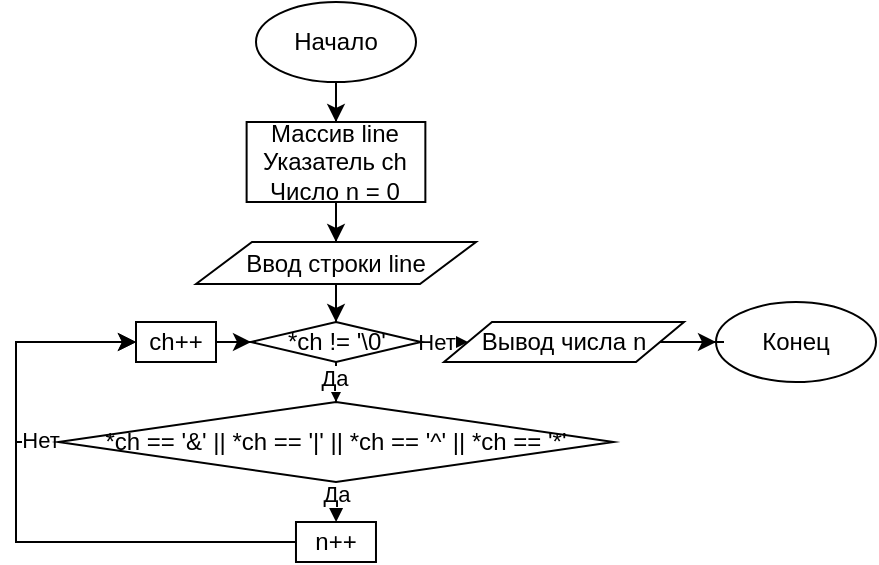 <mxfile version="13.1.11" type="device"><diagram id="C5RBs43oDa-KdzZeNtuy" name="Page-1"><mxGraphModel dx="767" dy="305" grid="1" gridSize="10" guides="1" tooltips="1" connect="1" arrows="1" fold="1" page="1" pageScale="1" pageWidth="827" pageHeight="1169" math="0" shadow="0"><root><mxCell id="WIyWlLk6GJQsqaUBKTNV-0"/><mxCell id="WIyWlLk6GJQsqaUBKTNV-1" parent="WIyWlLk6GJQsqaUBKTNV-0"/><mxCell id="fGXwdbJ8hSiZ8CcaIuds-39" style="edgeStyle=orthogonalEdgeStyle;rounded=0;orthogonalLoop=1;jettySize=auto;html=1;entryX=0.5;entryY=0;entryDx=0;entryDy=0;" edge="1" parent="WIyWlLk6GJQsqaUBKTNV-1" source="fGXwdbJ8hSiZ8CcaIuds-40" target="fGXwdbJ8hSiZ8CcaIuds-42"><mxGeometry relative="1" as="geometry"/></mxCell><mxCell id="fGXwdbJ8hSiZ8CcaIuds-40" value="Начало" style="ellipse;whiteSpace=wrap;html=1;" vertex="1" parent="WIyWlLk6GJQsqaUBKTNV-1"><mxGeometry x="200" y="80" width="80" height="40" as="geometry"/></mxCell><mxCell id="fGXwdbJ8hSiZ8CcaIuds-62" style="edgeStyle=orthogonalEdgeStyle;rounded=0;orthogonalLoop=1;jettySize=auto;html=1;entryX=0.5;entryY=0;entryDx=0;entryDy=0;" edge="1" parent="WIyWlLk6GJQsqaUBKTNV-1" source="fGXwdbJ8hSiZ8CcaIuds-42" target="fGXwdbJ8hSiZ8CcaIuds-44"><mxGeometry relative="1" as="geometry"/></mxCell><mxCell id="fGXwdbJ8hSiZ8CcaIuds-42" value="&lt;div&gt;Массив line&lt;/div&gt;&lt;div&gt;Указатель ch&lt;/div&gt;&lt;div&gt;&lt;span&gt;Число n = 0&lt;/span&gt;&lt;/div&gt;" style="rounded=0;whiteSpace=wrap;html=1;" vertex="1" parent="WIyWlLk6GJQsqaUBKTNV-1"><mxGeometry x="195.31" y="140" width="89.37" height="40" as="geometry"/></mxCell><mxCell id="fGXwdbJ8hSiZ8CcaIuds-64" style="edgeStyle=orthogonalEdgeStyle;rounded=0;orthogonalLoop=1;jettySize=auto;html=1;" edge="1" parent="WIyWlLk6GJQsqaUBKTNV-1" source="fGXwdbJ8hSiZ8CcaIuds-44" target="fGXwdbJ8hSiZ8CcaIuds-49"><mxGeometry relative="1" as="geometry"/></mxCell><mxCell id="fGXwdbJ8hSiZ8CcaIuds-44" value="Ввод строки line" style="shape=parallelogram;perimeter=parallelogramPerimeter;whiteSpace=wrap;html=1;fontFamily=Helvetica;fontSize=12;fontColor=#000000;align=center;strokeColor=#000000;fillColor=#ffffff;" vertex="1" parent="WIyWlLk6GJQsqaUBKTNV-1"><mxGeometry x="170" y="200" width="140" height="21" as="geometry"/></mxCell><mxCell id="fGXwdbJ8hSiZ8CcaIuds-45" value="Конец" style="ellipse;whiteSpace=wrap;html=1;" vertex="1" parent="WIyWlLk6GJQsqaUBKTNV-1"><mxGeometry x="430" y="230" width="80" height="40" as="geometry"/></mxCell><mxCell id="fGXwdbJ8hSiZ8CcaIuds-93" style="edgeStyle=orthogonalEdgeStyle;rounded=0;orthogonalLoop=1;jettySize=auto;html=1;entryX=0.5;entryY=0;entryDx=0;entryDy=0;" edge="1" parent="WIyWlLk6GJQsqaUBKTNV-1" source="fGXwdbJ8hSiZ8CcaIuds-49" target="fGXwdbJ8hSiZ8CcaIuds-92"><mxGeometry relative="1" as="geometry"/></mxCell><mxCell id="fGXwdbJ8hSiZ8CcaIuds-94" value="Да" style="edgeLabel;html=1;align=center;verticalAlign=middle;resizable=0;points=[];" vertex="1" connectable="0" parent="fGXwdbJ8hSiZ8CcaIuds-93"><mxGeometry x="0.6" y="-1" relative="1" as="geometry"><mxPoint as="offset"/></mxGeometry></mxCell><mxCell id="fGXwdbJ8hSiZ8CcaIuds-105" value="Нет" style="edgeStyle=orthogonalEdgeStyle;rounded=0;orthogonalLoop=1;jettySize=auto;html=1;" edge="1" parent="WIyWlLk6GJQsqaUBKTNV-1" source="fGXwdbJ8hSiZ8CcaIuds-49" target="fGXwdbJ8hSiZ8CcaIuds-104"><mxGeometry x="0.603" relative="1" as="geometry"><mxPoint as="offset"/></mxGeometry></mxCell><mxCell id="fGXwdbJ8hSiZ8CcaIuds-49" value="*ch != '\0'" style="rhombus;whiteSpace=wrap;html=1;" vertex="1" parent="WIyWlLk6GJQsqaUBKTNV-1"><mxGeometry x="197.5" y="240" width="85" height="20" as="geometry"/></mxCell><mxCell id="fGXwdbJ8hSiZ8CcaIuds-91" style="edgeStyle=orthogonalEdgeStyle;rounded=0;orthogonalLoop=1;jettySize=auto;html=1;entryX=0;entryY=0.5;entryDx=0;entryDy=0;" edge="1" parent="WIyWlLk6GJQsqaUBKTNV-1" source="fGXwdbJ8hSiZ8CcaIuds-90" target="fGXwdbJ8hSiZ8CcaIuds-49"><mxGeometry relative="1" as="geometry"/></mxCell><mxCell id="fGXwdbJ8hSiZ8CcaIuds-90" value="ch++" style="rounded=0;whiteSpace=wrap;html=1;" vertex="1" parent="WIyWlLk6GJQsqaUBKTNV-1"><mxGeometry x="140" y="240" width="40" height="20" as="geometry"/></mxCell><mxCell id="fGXwdbJ8hSiZ8CcaIuds-97" style="edgeStyle=orthogonalEdgeStyle;rounded=0;orthogonalLoop=1;jettySize=auto;html=1;entryX=0;entryY=0.5;entryDx=0;entryDy=0;" edge="1" parent="WIyWlLk6GJQsqaUBKTNV-1" source="fGXwdbJ8hSiZ8CcaIuds-92" target="fGXwdbJ8hSiZ8CcaIuds-90"><mxGeometry relative="1" as="geometry"><Array as="points"><mxPoint x="80" y="300"/><mxPoint x="80" y="250"/></Array></mxGeometry></mxCell><mxCell id="fGXwdbJ8hSiZ8CcaIuds-98" value="Нет" style="edgeLabel;html=1;align=center;verticalAlign=middle;resizable=0;points=[];" vertex="1" connectable="0" parent="fGXwdbJ8hSiZ8CcaIuds-97"><mxGeometry x="-0.852" y="-1" relative="1" as="geometry"><mxPoint as="offset"/></mxGeometry></mxCell><mxCell id="fGXwdbJ8hSiZ8CcaIuds-101" style="edgeStyle=orthogonalEdgeStyle;rounded=0;orthogonalLoop=1;jettySize=auto;html=1;entryX=0.5;entryY=0;entryDx=0;entryDy=0;" edge="1" parent="WIyWlLk6GJQsqaUBKTNV-1" source="fGXwdbJ8hSiZ8CcaIuds-92" target="fGXwdbJ8hSiZ8CcaIuds-99"><mxGeometry relative="1" as="geometry"/></mxCell><mxCell id="fGXwdbJ8hSiZ8CcaIuds-102" value="Да" style="edgeLabel;html=1;align=center;verticalAlign=middle;resizable=0;points=[];" vertex="1" connectable="0" parent="fGXwdbJ8hSiZ8CcaIuds-101"><mxGeometry x="-0.634" relative="1" as="geometry"><mxPoint y="2" as="offset"/></mxGeometry></mxCell><mxCell id="fGXwdbJ8hSiZ8CcaIuds-92" value="*ch == '&amp;amp;' || *ch == '|' || *ch == '^' || *ch == '*'" style="rhombus;whiteSpace=wrap;html=1;" vertex="1" parent="WIyWlLk6GJQsqaUBKTNV-1"><mxGeometry x="101.25" y="280" width="277.5" height="40" as="geometry"/></mxCell><mxCell id="fGXwdbJ8hSiZ8CcaIuds-103" style="edgeStyle=orthogonalEdgeStyle;rounded=0;orthogonalLoop=1;jettySize=auto;html=1;entryX=0;entryY=0.5;entryDx=0;entryDy=0;" edge="1" parent="WIyWlLk6GJQsqaUBKTNV-1" source="fGXwdbJ8hSiZ8CcaIuds-99" target="fGXwdbJ8hSiZ8CcaIuds-90"><mxGeometry relative="1" as="geometry"><Array as="points"><mxPoint x="80" y="350"/><mxPoint x="80" y="250"/></Array></mxGeometry></mxCell><mxCell id="fGXwdbJ8hSiZ8CcaIuds-99" value="n++" style="rounded=0;whiteSpace=wrap;html=1;" vertex="1" parent="WIyWlLk6GJQsqaUBKTNV-1"><mxGeometry x="219.99" y="340" width="40" height="20" as="geometry"/></mxCell><mxCell id="fGXwdbJ8hSiZ8CcaIuds-107" style="edgeStyle=orthogonalEdgeStyle;rounded=0;orthogonalLoop=1;jettySize=auto;html=1;entryX=0;entryY=0.5;entryDx=0;entryDy=0;" edge="1" parent="WIyWlLk6GJQsqaUBKTNV-1" source="fGXwdbJ8hSiZ8CcaIuds-104" target="fGXwdbJ8hSiZ8CcaIuds-45"><mxGeometry relative="1" as="geometry"/></mxCell><mxCell id="fGXwdbJ8hSiZ8CcaIuds-104" value="Вывод числа n" style="shape=parallelogram;perimeter=parallelogramPerimeter;whiteSpace=wrap;html=1;" vertex="1" parent="WIyWlLk6GJQsqaUBKTNV-1"><mxGeometry x="294" y="240" width="120" height="20" as="geometry"/></mxCell></root></mxGraphModel></diagram></mxfile>